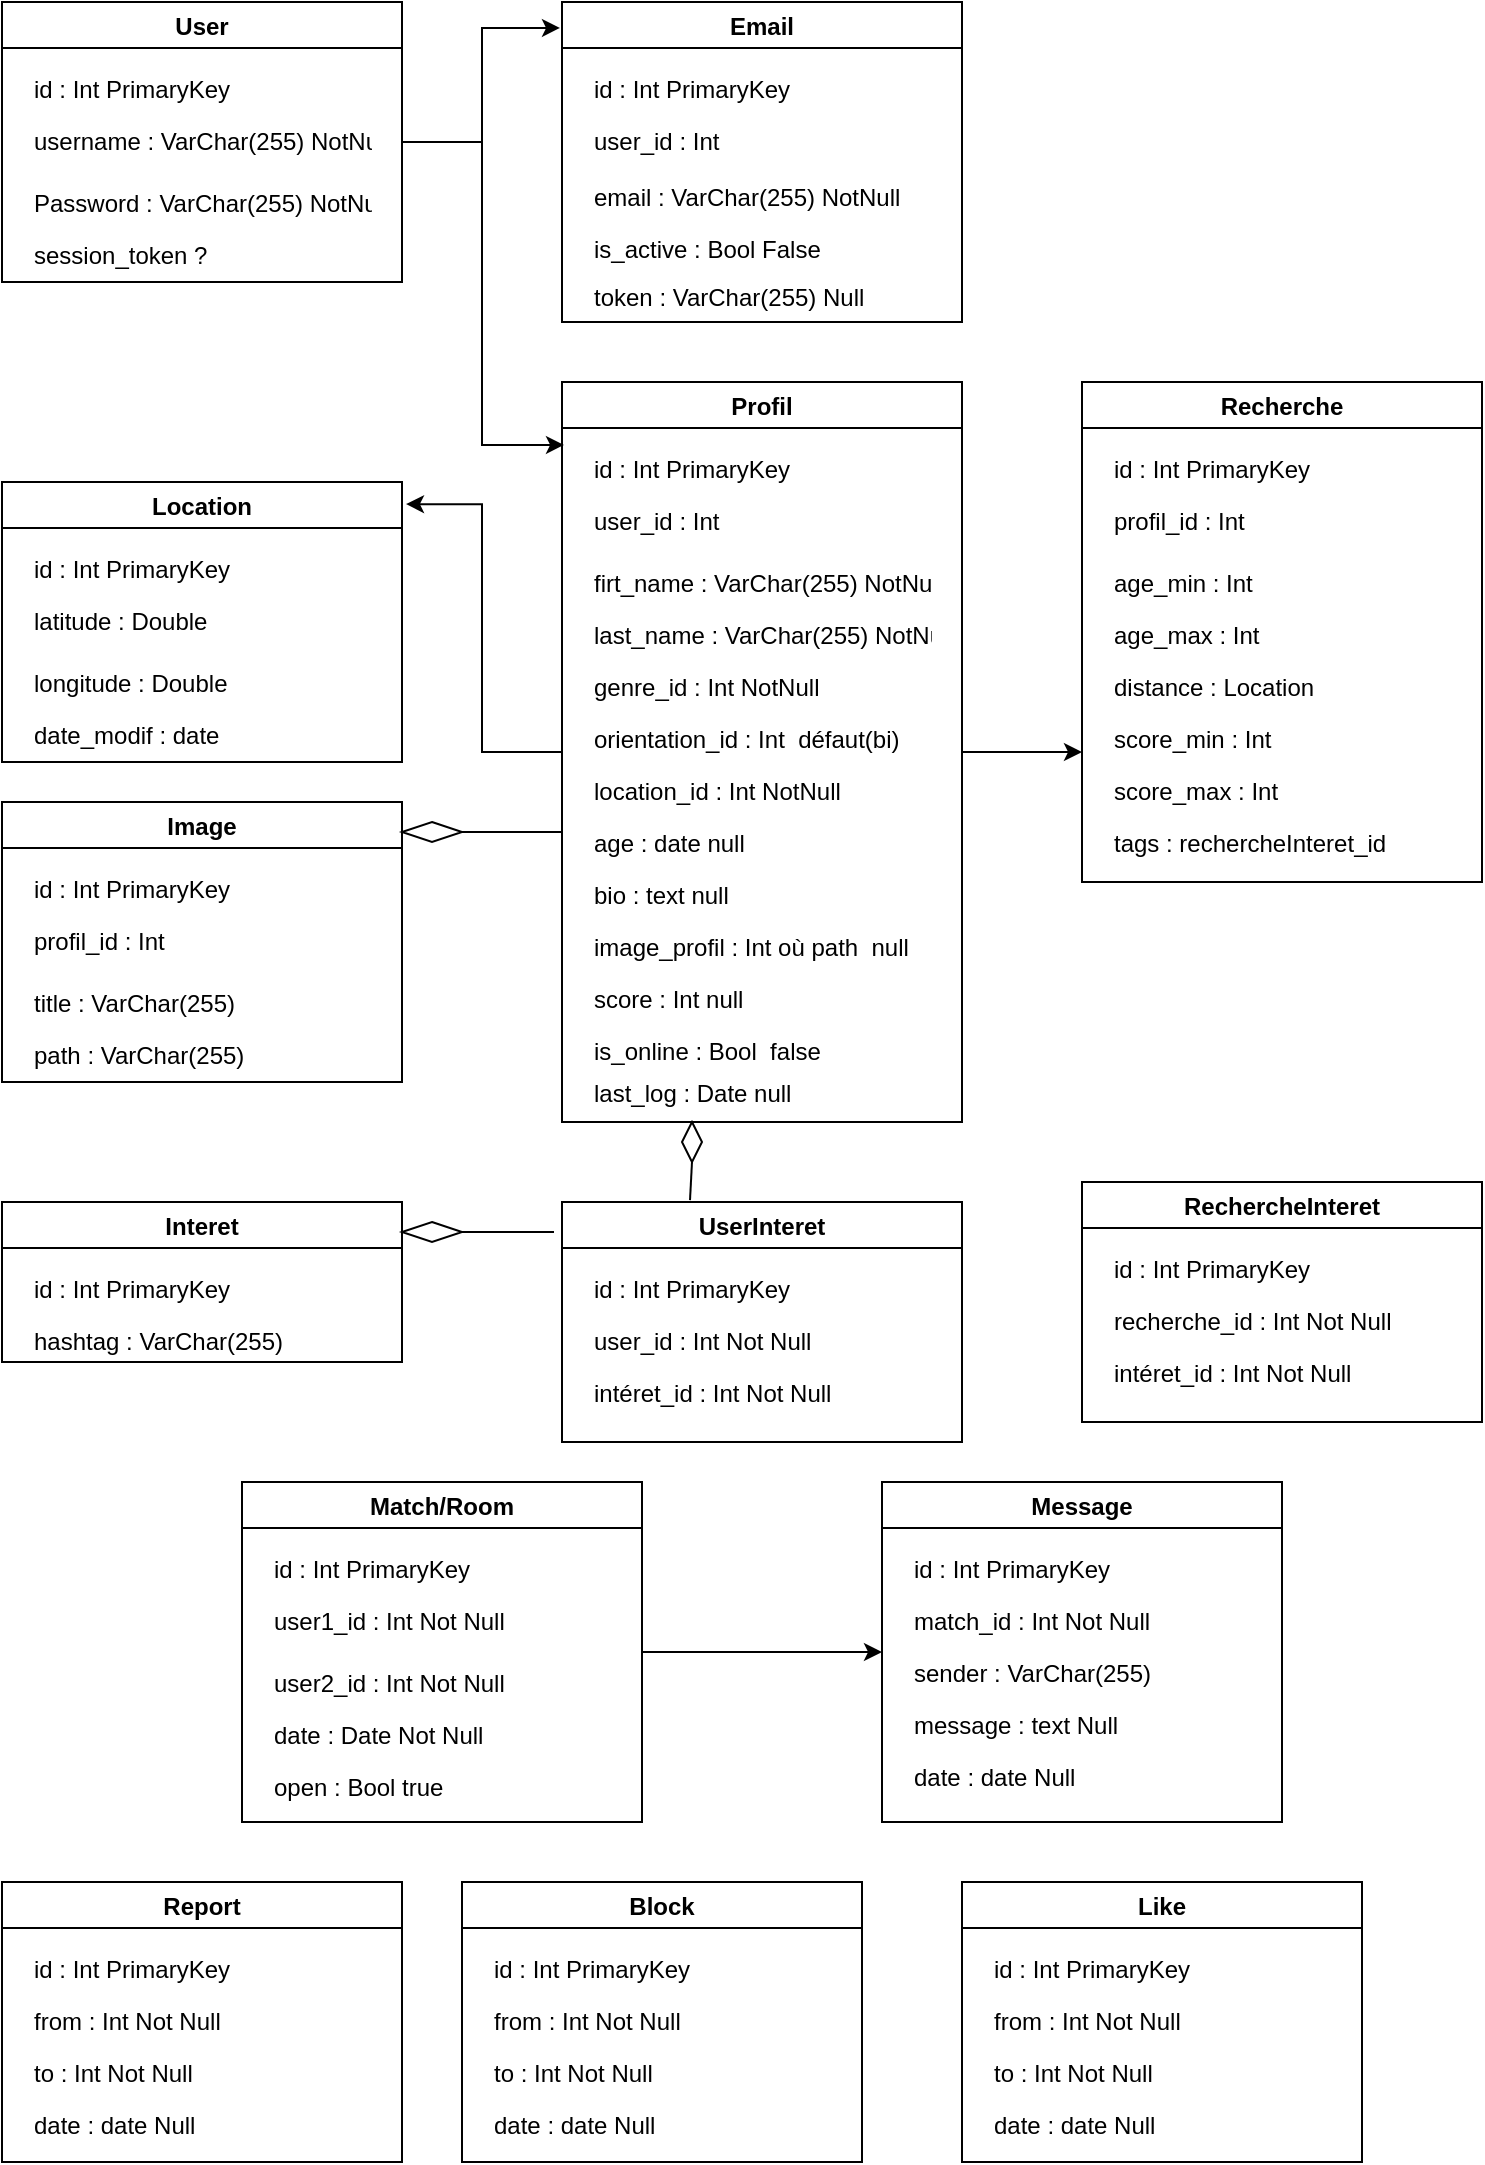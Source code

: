 <mxfile version="16.6.4"><diagram id="1mNS2_SengyeWsTd6lfm" name="Page-1"><mxGraphModel dx="886" dy="559" grid="1" gridSize="10" guides="1" tooltips="1" connect="1" arrows="1" fold="1" page="1" pageScale="1" pageWidth="827" pageHeight="1169" math="0" shadow="0"><root><mxCell id="0"/><mxCell id="1" parent="0"/><mxCell id="R6v0iToAwgXsBhXeCTBb-44" style="edgeStyle=orthogonalEdgeStyle;rounded=0;orthogonalLoop=1;jettySize=auto;html=1;entryX=-0.005;entryY=0.081;entryDx=0;entryDy=0;entryPerimeter=0;" edge="1" parent="1" source="R6v0iToAwgXsBhXeCTBb-9" target="R6v0iToAwgXsBhXeCTBb-30"><mxGeometry relative="1" as="geometry"><mxPoint x="320" y="110" as="targetPoint"/></mxGeometry></mxCell><mxCell id="R6v0iToAwgXsBhXeCTBb-45" style="edgeStyle=orthogonalEdgeStyle;rounded=0;orthogonalLoop=1;jettySize=auto;html=1;entryX=0.005;entryY=0.085;entryDx=0;entryDy=0;entryPerimeter=0;" edge="1" parent="1" source="R6v0iToAwgXsBhXeCTBb-9" target="R6v0iToAwgXsBhXeCTBb-22"><mxGeometry relative="1" as="geometry"/></mxCell><mxCell id="R6v0iToAwgXsBhXeCTBb-9" value="User" style="swimlane;" vertex="1" parent="1"><mxGeometry x="40" y="40" width="200" height="140" as="geometry"/></mxCell><mxCell id="R6v0iToAwgXsBhXeCTBb-16" value="id : Int PrimaryKey" style="text;strokeColor=none;fillColor=none;align=left;verticalAlign=top;spacingLeft=4;spacingRight=4;overflow=hidden;rotatable=0;points=[[0,0.5],[1,0.5]];portConstraint=eastwest;" vertex="1" parent="R6v0iToAwgXsBhXeCTBb-9"><mxGeometry x="10" y="30" width="180" height="26" as="geometry"/></mxCell><mxCell id="R6v0iToAwgXsBhXeCTBb-17" value="username : VarChar(255) NotNull" style="text;strokeColor=none;fillColor=none;align=left;verticalAlign=top;spacingLeft=4;spacingRight=4;overflow=hidden;rotatable=0;points=[[0,0.5],[1,0.5]];portConstraint=eastwest;" vertex="1" parent="R6v0iToAwgXsBhXeCTBb-9"><mxGeometry x="10" y="56" width="180" height="26" as="geometry"/></mxCell><mxCell id="R6v0iToAwgXsBhXeCTBb-18" value="Password : VarChar(255) NotNull" style="text;strokeColor=none;fillColor=none;align=left;verticalAlign=top;spacingLeft=4;spacingRight=4;overflow=hidden;rotatable=0;points=[[0,0.5],[1,0.5]];portConstraint=eastwest;" vertex="1" parent="R6v0iToAwgXsBhXeCTBb-9"><mxGeometry x="10" y="87" width="180" height="26" as="geometry"/></mxCell><mxCell id="R6v0iToAwgXsBhXeCTBb-19" value="session_token ?" style="text;strokeColor=none;fillColor=none;align=left;verticalAlign=top;spacingLeft=4;spacingRight=4;overflow=hidden;rotatable=0;points=[[0,0.5],[1,0.5]];portConstraint=eastwest;" vertex="1" parent="R6v0iToAwgXsBhXeCTBb-9"><mxGeometry x="10" y="113" width="180" height="26" as="geometry"/></mxCell><mxCell id="R6v0iToAwgXsBhXeCTBb-55" style="edgeStyle=orthogonalEdgeStyle;rounded=0;orthogonalLoop=1;jettySize=auto;html=1;entryX=1.01;entryY=0.079;entryDx=0;entryDy=0;entryPerimeter=0;" edge="1" parent="1" source="R6v0iToAwgXsBhXeCTBb-22" target="R6v0iToAwgXsBhXeCTBb-50"><mxGeometry relative="1" as="geometry"/></mxCell><mxCell id="R6v0iToAwgXsBhXeCTBb-136" style="edgeStyle=orthogonalEdgeStyle;rounded=0;orthogonalLoop=1;jettySize=auto;html=1;" edge="1" parent="1" source="R6v0iToAwgXsBhXeCTBb-22"><mxGeometry relative="1" as="geometry"><mxPoint x="580" y="415" as="targetPoint"/></mxGeometry></mxCell><mxCell id="R6v0iToAwgXsBhXeCTBb-22" value="Profil" style="swimlane;" vertex="1" parent="1"><mxGeometry x="320" y="230" width="200" height="370" as="geometry"/></mxCell><mxCell id="R6v0iToAwgXsBhXeCTBb-23" value="id : Int PrimaryKey" style="text;strokeColor=none;fillColor=none;align=left;verticalAlign=top;spacingLeft=4;spacingRight=4;overflow=hidden;rotatable=0;points=[[0,0.5],[1,0.5]];portConstraint=eastwest;" vertex="1" parent="R6v0iToAwgXsBhXeCTBb-22"><mxGeometry x="10" y="30" width="180" height="26" as="geometry"/></mxCell><mxCell id="R6v0iToAwgXsBhXeCTBb-24" value="user_id : Int" style="text;strokeColor=none;fillColor=none;align=left;verticalAlign=top;spacingLeft=4;spacingRight=4;overflow=hidden;rotatable=0;points=[[0,0.5],[1,0.5]];portConstraint=eastwest;" vertex="1" parent="R6v0iToAwgXsBhXeCTBb-22"><mxGeometry x="10" y="56" width="180" height="26" as="geometry"/></mxCell><mxCell id="R6v0iToAwgXsBhXeCTBb-25" value="firt_name : VarChar(255) NotNull" style="text;strokeColor=none;fillColor=none;align=left;verticalAlign=top;spacingLeft=4;spacingRight=4;overflow=hidden;rotatable=0;points=[[0,0.5],[1,0.5]];portConstraint=eastwest;" vertex="1" parent="R6v0iToAwgXsBhXeCTBb-22"><mxGeometry x="10" y="87" width="180" height="26" as="geometry"/></mxCell><mxCell id="R6v0iToAwgXsBhXeCTBb-26" value="last_name : VarChar(255) NotNull" style="text;strokeColor=none;fillColor=none;align=left;verticalAlign=top;spacingLeft=4;spacingRight=4;overflow=hidden;rotatable=0;points=[[0,0.5],[1,0.5]];portConstraint=eastwest;" vertex="1" parent="R6v0iToAwgXsBhXeCTBb-22"><mxGeometry x="10" y="113" width="180" height="26" as="geometry"/></mxCell><mxCell id="R6v0iToAwgXsBhXeCTBb-27" value="genre_id : Int NotNull" style="text;strokeColor=none;fillColor=none;align=left;verticalAlign=top;spacingLeft=4;spacingRight=4;overflow=hidden;rotatable=0;points=[[0,0.5],[1,0.5]];portConstraint=eastwest;" vertex="1" parent="R6v0iToAwgXsBhXeCTBb-22"><mxGeometry x="10" y="139" width="180" height="26" as="geometry"/></mxCell><mxCell id="R6v0iToAwgXsBhXeCTBb-28" value="orientation_id : Int  défaut(bi)" style="text;strokeColor=none;fillColor=none;align=left;verticalAlign=top;spacingLeft=4;spacingRight=4;overflow=hidden;rotatable=0;points=[[0,0.5],[1,0.5]];portConstraint=eastwest;" vertex="1" parent="R6v0iToAwgXsBhXeCTBb-22"><mxGeometry x="10" y="165" width="180" height="26" as="geometry"/></mxCell><mxCell id="R6v0iToAwgXsBhXeCTBb-47" value="location_id : Int NotNull&#10;" style="text;strokeColor=none;fillColor=none;align=left;verticalAlign=top;spacingLeft=4;spacingRight=4;overflow=hidden;rotatable=0;points=[[0,0.5],[1,0.5]];portConstraint=eastwest;" vertex="1" parent="R6v0iToAwgXsBhXeCTBb-22"><mxGeometry x="10" y="191" width="180" height="26" as="geometry"/></mxCell><mxCell id="R6v0iToAwgXsBhXeCTBb-48" value="age : date null" style="text;strokeColor=none;fillColor=none;align=left;verticalAlign=top;spacingLeft=4;spacingRight=4;overflow=hidden;rotatable=0;points=[[0,0.5],[1,0.5]];portConstraint=eastwest;" vertex="1" parent="R6v0iToAwgXsBhXeCTBb-22"><mxGeometry x="10" y="217" width="180" height="26" as="geometry"/></mxCell><mxCell id="R6v0iToAwgXsBhXeCTBb-49" value="bio : text null" style="text;strokeColor=none;fillColor=none;align=left;verticalAlign=top;spacingLeft=4;spacingRight=4;overflow=hidden;rotatable=0;points=[[0,0.5],[1,0.5]];portConstraint=eastwest;" vertex="1" parent="R6v0iToAwgXsBhXeCTBb-22"><mxGeometry x="10" y="243" width="180" height="26" as="geometry"/></mxCell><mxCell id="R6v0iToAwgXsBhXeCTBb-64" value="image_profil : Int où path  null" style="text;strokeColor=none;fillColor=none;align=left;verticalAlign=top;spacingLeft=4;spacingRight=4;overflow=hidden;rotatable=0;points=[[0,0.5],[1,0.5]];portConstraint=eastwest;" vertex="1" parent="R6v0iToAwgXsBhXeCTBb-22"><mxGeometry x="10" y="269" width="180" height="26" as="geometry"/></mxCell><mxCell id="R6v0iToAwgXsBhXeCTBb-65" value="score : Int null" style="text;strokeColor=none;fillColor=none;align=left;verticalAlign=top;spacingLeft=4;spacingRight=4;overflow=hidden;rotatable=0;points=[[0,0.5],[1,0.5]];portConstraint=eastwest;" vertex="1" parent="R6v0iToAwgXsBhXeCTBb-22"><mxGeometry x="10" y="295" width="180" height="26" as="geometry"/></mxCell><mxCell id="R6v0iToAwgXsBhXeCTBb-66" value="is_online : Bool  false" style="text;strokeColor=none;fillColor=none;align=left;verticalAlign=top;spacingLeft=4;spacingRight=4;overflow=hidden;rotatable=0;points=[[0,0.5],[1,0.5]];portConstraint=eastwest;" vertex="1" parent="R6v0iToAwgXsBhXeCTBb-22"><mxGeometry x="10" y="321" width="180" height="26" as="geometry"/></mxCell><mxCell id="R6v0iToAwgXsBhXeCTBb-67" value="last_log : Date null" style="text;strokeColor=none;fillColor=none;align=left;verticalAlign=top;spacingLeft=4;spacingRight=4;overflow=hidden;rotatable=0;points=[[0,0.5],[1,0.5]];portConstraint=eastwest;" vertex="1" parent="R6v0iToAwgXsBhXeCTBb-22"><mxGeometry x="10" y="342" width="180" height="26" as="geometry"/></mxCell><mxCell id="R6v0iToAwgXsBhXeCTBb-30" value="Email" style="swimlane;" vertex="1" parent="1"><mxGeometry x="320" y="40" width="200" height="160" as="geometry"/></mxCell><mxCell id="R6v0iToAwgXsBhXeCTBb-31" value="id : Int PrimaryKey" style="text;strokeColor=none;fillColor=none;align=left;verticalAlign=top;spacingLeft=4;spacingRight=4;overflow=hidden;rotatable=0;points=[[0,0.5],[1,0.5]];portConstraint=eastwest;" vertex="1" parent="R6v0iToAwgXsBhXeCTBb-30"><mxGeometry x="10" y="30" width="180" height="26" as="geometry"/></mxCell><mxCell id="R6v0iToAwgXsBhXeCTBb-32" value="email : VarChar(255) NotNull" style="text;strokeColor=none;fillColor=none;align=left;verticalAlign=top;spacingLeft=4;spacingRight=4;overflow=hidden;rotatable=0;points=[[0,0.5],[1,0.5]];portConstraint=eastwest;" vertex="1" parent="R6v0iToAwgXsBhXeCTBb-30"><mxGeometry x="10" y="84" width="180" height="26" as="geometry"/></mxCell><mxCell id="R6v0iToAwgXsBhXeCTBb-33" value="is_active : Bool False" style="text;strokeColor=none;fillColor=none;align=left;verticalAlign=top;spacingLeft=4;spacingRight=4;overflow=hidden;rotatable=0;points=[[0,0.5],[1,0.5]];portConstraint=eastwest;" vertex="1" parent="R6v0iToAwgXsBhXeCTBb-30"><mxGeometry x="10" y="110" width="180" height="26" as="geometry"/></mxCell><mxCell id="R6v0iToAwgXsBhXeCTBb-34" value="token : VarChar(255) Null" style="text;strokeColor=none;fillColor=none;align=left;verticalAlign=top;spacingLeft=4;spacingRight=4;overflow=hidden;rotatable=0;points=[[0,0.5],[1,0.5]];portConstraint=eastwest;" vertex="1" parent="R6v0iToAwgXsBhXeCTBb-30"><mxGeometry x="10" y="134" width="180" height="26" as="geometry"/></mxCell><mxCell id="R6v0iToAwgXsBhXeCTBb-35" value="user_id : Int" style="text;strokeColor=none;fillColor=none;align=left;verticalAlign=top;spacingLeft=4;spacingRight=4;overflow=hidden;rotatable=0;points=[[0,0.5],[1,0.5]];portConstraint=eastwest;" vertex="1" parent="R6v0iToAwgXsBhXeCTBb-30"><mxGeometry x="10" y="56" width="180" height="26" as="geometry"/></mxCell><mxCell id="R6v0iToAwgXsBhXeCTBb-50" value="Location" style="swimlane;" vertex="1" parent="1"><mxGeometry x="40" y="280" width="200" height="140" as="geometry"/></mxCell><mxCell id="R6v0iToAwgXsBhXeCTBb-51" value="id : Int PrimaryKey" style="text;strokeColor=none;fillColor=none;align=left;verticalAlign=top;spacingLeft=4;spacingRight=4;overflow=hidden;rotatable=0;points=[[0,0.5],[1,0.5]];portConstraint=eastwest;" vertex="1" parent="R6v0iToAwgXsBhXeCTBb-50"><mxGeometry x="10" y="30" width="180" height="26" as="geometry"/></mxCell><mxCell id="R6v0iToAwgXsBhXeCTBb-52" value="latitude : Double" style="text;strokeColor=none;fillColor=none;align=left;verticalAlign=top;spacingLeft=4;spacingRight=4;overflow=hidden;rotatable=0;points=[[0,0.5],[1,0.5]];portConstraint=eastwest;" vertex="1" parent="R6v0iToAwgXsBhXeCTBb-50"><mxGeometry x="10" y="56" width="180" height="26" as="geometry"/></mxCell><mxCell id="R6v0iToAwgXsBhXeCTBb-53" value="longitude : Double" style="text;strokeColor=none;fillColor=none;align=left;verticalAlign=top;spacingLeft=4;spacingRight=4;overflow=hidden;rotatable=0;points=[[0,0.5],[1,0.5]];portConstraint=eastwest;" vertex="1" parent="R6v0iToAwgXsBhXeCTBb-50"><mxGeometry x="10" y="87" width="180" height="26" as="geometry"/></mxCell><mxCell id="R6v0iToAwgXsBhXeCTBb-54" value="date_modif : date" style="text;strokeColor=none;fillColor=none;align=left;verticalAlign=top;spacingLeft=4;spacingRight=4;overflow=hidden;rotatable=0;points=[[0,0.5],[1,0.5]];portConstraint=eastwest;" vertex="1" parent="R6v0iToAwgXsBhXeCTBb-50"><mxGeometry x="10" y="113" width="180" height="26" as="geometry"/></mxCell><mxCell id="R6v0iToAwgXsBhXeCTBb-56" value="Image" style="swimlane;" vertex="1" parent="1"><mxGeometry x="40" y="440" width="200" height="140" as="geometry"/></mxCell><mxCell id="R6v0iToAwgXsBhXeCTBb-57" value="id : Int PrimaryKey" style="text;strokeColor=none;fillColor=none;align=left;verticalAlign=top;spacingLeft=4;spacingRight=4;overflow=hidden;rotatable=0;points=[[0,0.5],[1,0.5]];portConstraint=eastwest;" vertex="1" parent="R6v0iToAwgXsBhXeCTBb-56"><mxGeometry x="10" y="30" width="180" height="26" as="geometry"/></mxCell><mxCell id="R6v0iToAwgXsBhXeCTBb-58" value="profil_id : Int" style="text;strokeColor=none;fillColor=none;align=left;verticalAlign=top;spacingLeft=4;spacingRight=4;overflow=hidden;rotatable=0;points=[[0,0.5],[1,0.5]];portConstraint=eastwest;" vertex="1" parent="R6v0iToAwgXsBhXeCTBb-56"><mxGeometry x="10" y="56" width="180" height="26" as="geometry"/></mxCell><mxCell id="R6v0iToAwgXsBhXeCTBb-59" value="title : VarChar(255)" style="text;strokeColor=none;fillColor=none;align=left;verticalAlign=top;spacingLeft=4;spacingRight=4;overflow=hidden;rotatable=0;points=[[0,0.5],[1,0.5]];portConstraint=eastwest;" vertex="1" parent="R6v0iToAwgXsBhXeCTBb-56"><mxGeometry x="10" y="87" width="180" height="26" as="geometry"/></mxCell><mxCell id="R6v0iToAwgXsBhXeCTBb-60" value="path : VarChar(255)" style="text;strokeColor=none;fillColor=none;align=left;verticalAlign=top;spacingLeft=4;spacingRight=4;overflow=hidden;rotatable=0;points=[[0,0.5],[1,0.5]];portConstraint=eastwest;" vertex="1" parent="R6v0iToAwgXsBhXeCTBb-56"><mxGeometry x="10" y="113" width="180" height="26" as="geometry"/></mxCell><mxCell id="R6v0iToAwgXsBhXeCTBb-61" value="" style="rhombus;whiteSpace=wrap;html=1;" vertex="1" parent="1"><mxGeometry x="240" y="450" width="30" height="10" as="geometry"/></mxCell><mxCell id="R6v0iToAwgXsBhXeCTBb-63" value="" style="endArrow=none;html=1;rounded=0;entryX=0;entryY=0.5;entryDx=0;entryDy=0;exitX=1;exitY=0.5;exitDx=0;exitDy=0;" edge="1" parent="1" source="R6v0iToAwgXsBhXeCTBb-56" target="R6v0iToAwgXsBhXeCTBb-61"><mxGeometry width="50" height="50" relative="1" as="geometry"><mxPoint x="240" y="540" as="sourcePoint"/><mxPoint x="290" y="490" as="targetPoint"/></mxGeometry></mxCell><mxCell id="R6v0iToAwgXsBhXeCTBb-68" value="Interet" style="swimlane;" vertex="1" parent="1"><mxGeometry x="40" y="640" width="200" height="80" as="geometry"/></mxCell><mxCell id="R6v0iToAwgXsBhXeCTBb-69" value="id : Int PrimaryKey" style="text;strokeColor=none;fillColor=none;align=left;verticalAlign=top;spacingLeft=4;spacingRight=4;overflow=hidden;rotatable=0;points=[[0,0.5],[1,0.5]];portConstraint=eastwest;" vertex="1" parent="R6v0iToAwgXsBhXeCTBb-68"><mxGeometry x="10" y="30" width="180" height="26" as="geometry"/></mxCell><mxCell id="R6v0iToAwgXsBhXeCTBb-70" value="hashtag : VarChar(255)" style="text;strokeColor=none;fillColor=none;align=left;verticalAlign=top;spacingLeft=4;spacingRight=4;overflow=hidden;rotatable=0;points=[[0,0.5],[1,0.5]];portConstraint=eastwest;" vertex="1" parent="R6v0iToAwgXsBhXeCTBb-68"><mxGeometry x="10" y="56" width="180" height="26" as="geometry"/></mxCell><mxCell id="R6v0iToAwgXsBhXeCTBb-78" value="" style="endArrow=none;html=1;rounded=0;exitX=1;exitY=0.5;exitDx=0;exitDy=0;" edge="1" parent="1" source="R6v0iToAwgXsBhXeCTBb-61"><mxGeometry width="50" height="50" relative="1" as="geometry"><mxPoint x="270" y="530" as="sourcePoint"/><mxPoint x="320" y="455" as="targetPoint"/></mxGeometry></mxCell><mxCell id="R6v0iToAwgXsBhXeCTBb-79" value="UserInteret" style="swimlane;" vertex="1" parent="1"><mxGeometry x="320" y="640" width="200" height="120" as="geometry"/></mxCell><mxCell id="R6v0iToAwgXsBhXeCTBb-80" value="id : Int PrimaryKey" style="text;strokeColor=none;fillColor=none;align=left;verticalAlign=top;spacingLeft=4;spacingRight=4;overflow=hidden;rotatable=0;points=[[0,0.5],[1,0.5]];portConstraint=eastwest;" vertex="1" parent="R6v0iToAwgXsBhXeCTBb-79"><mxGeometry x="10" y="30" width="180" height="26" as="geometry"/></mxCell><mxCell id="R6v0iToAwgXsBhXeCTBb-81" value="user_id : Int Not Null" style="text;strokeColor=none;fillColor=none;align=left;verticalAlign=top;spacingLeft=4;spacingRight=4;overflow=hidden;rotatable=0;points=[[0,0.5],[1,0.5]];portConstraint=eastwest;" vertex="1" parent="R6v0iToAwgXsBhXeCTBb-79"><mxGeometry x="10" y="56" width="180" height="26" as="geometry"/></mxCell><mxCell id="R6v0iToAwgXsBhXeCTBb-82" value="intéret_id : Int Not Null" style="text;strokeColor=none;fillColor=none;align=left;verticalAlign=top;spacingLeft=4;spacingRight=4;overflow=hidden;rotatable=0;points=[[0,0.5],[1,0.5]];portConstraint=eastwest;" vertex="1" parent="R6v0iToAwgXsBhXeCTBb-79"><mxGeometry x="10" y="82" width="180" height="26" as="geometry"/></mxCell><mxCell id="R6v0iToAwgXsBhXeCTBb-83" value="" style="rhombus;whiteSpace=wrap;html=1;" vertex="1" parent="1"><mxGeometry x="240" y="650" width="30" height="10" as="geometry"/></mxCell><mxCell id="R6v0iToAwgXsBhXeCTBb-84" value="" style="rhombus;whiteSpace=wrap;html=1;" vertex="1" parent="1"><mxGeometry x="380" y="600" width="10" height="20" as="geometry"/></mxCell><mxCell id="R6v0iToAwgXsBhXeCTBb-85" value="" style="endArrow=none;html=1;rounded=0;exitX=1;exitY=0.5;exitDx=0;exitDy=0;entryX=-0.02;entryY=0.125;entryDx=0;entryDy=0;entryPerimeter=0;" edge="1" parent="1" source="R6v0iToAwgXsBhXeCTBb-83" target="R6v0iToAwgXsBhXeCTBb-79"><mxGeometry width="50" height="50" relative="1" as="geometry"><mxPoint x="270" y="710" as="sourcePoint"/><mxPoint x="320" y="660" as="targetPoint"/></mxGeometry></mxCell><mxCell id="R6v0iToAwgXsBhXeCTBb-87" value="" style="endArrow=none;html=1;rounded=0;entryX=0.5;entryY=1;entryDx=0;entryDy=0;exitX=0.32;exitY=-0.008;exitDx=0;exitDy=0;exitPerimeter=0;" edge="1" parent="1" source="R6v0iToAwgXsBhXeCTBb-79" target="R6v0iToAwgXsBhXeCTBb-84"><mxGeometry width="50" height="50" relative="1" as="geometry"><mxPoint x="360" y="660" as="sourcePoint"/><mxPoint x="410" y="610" as="targetPoint"/></mxGeometry></mxCell><mxCell id="R6v0iToAwgXsBhXeCTBb-116" style="edgeStyle=orthogonalEdgeStyle;rounded=0;orthogonalLoop=1;jettySize=auto;html=1;entryX=0;entryY=0.5;entryDx=0;entryDy=0;" edge="1" parent="1" source="R6v0iToAwgXsBhXeCTBb-88" target="R6v0iToAwgXsBhXeCTBb-110"><mxGeometry relative="1" as="geometry"/></mxCell><mxCell id="R6v0iToAwgXsBhXeCTBb-88" value="Match/Room" style="swimlane;" vertex="1" parent="1"><mxGeometry x="160" y="780" width="200" height="170" as="geometry"/></mxCell><mxCell id="R6v0iToAwgXsBhXeCTBb-89" value="id : Int PrimaryKey" style="text;strokeColor=none;fillColor=none;align=left;verticalAlign=top;spacingLeft=4;spacingRight=4;overflow=hidden;rotatable=0;points=[[0,0.5],[1,0.5]];portConstraint=eastwest;" vertex="1" parent="R6v0iToAwgXsBhXeCTBb-88"><mxGeometry x="10" y="30" width="180" height="26" as="geometry"/></mxCell><mxCell id="R6v0iToAwgXsBhXeCTBb-90" value="user1_id : Int Not Null" style="text;strokeColor=none;fillColor=none;align=left;verticalAlign=top;spacingLeft=4;spacingRight=4;overflow=hidden;rotatable=0;points=[[0,0.5],[1,0.5]];portConstraint=eastwest;" vertex="1" parent="R6v0iToAwgXsBhXeCTBb-88"><mxGeometry x="10" y="56" width="180" height="26" as="geometry"/></mxCell><mxCell id="R6v0iToAwgXsBhXeCTBb-91" value="user2_id : Int Not Null" style="text;strokeColor=none;fillColor=none;align=left;verticalAlign=top;spacingLeft=4;spacingRight=4;overflow=hidden;rotatable=0;points=[[0,0.5],[1,0.5]];portConstraint=eastwest;" vertex="1" parent="R6v0iToAwgXsBhXeCTBb-88"><mxGeometry x="10" y="87" width="180" height="26" as="geometry"/></mxCell><mxCell id="R6v0iToAwgXsBhXeCTBb-92" value="date : Date Not Null" style="text;strokeColor=none;fillColor=none;align=left;verticalAlign=top;spacingLeft=4;spacingRight=4;overflow=hidden;rotatable=0;points=[[0,0.5],[1,0.5]];portConstraint=eastwest;" vertex="1" parent="R6v0iToAwgXsBhXeCTBb-88"><mxGeometry x="10" y="113" width="180" height="26" as="geometry"/></mxCell><mxCell id="R6v0iToAwgXsBhXeCTBb-93" value="open : Bool true" style="text;strokeColor=none;fillColor=none;align=left;verticalAlign=top;spacingLeft=4;spacingRight=4;overflow=hidden;rotatable=0;points=[[0,0.5],[1,0.5]];portConstraint=eastwest;" vertex="1" parent="R6v0iToAwgXsBhXeCTBb-88"><mxGeometry x="10" y="139" width="180" height="26" as="geometry"/></mxCell><mxCell id="R6v0iToAwgXsBhXeCTBb-95" value="Like" style="swimlane;" vertex="1" parent="1"><mxGeometry x="520" y="980" width="200" height="140" as="geometry"/></mxCell><mxCell id="R6v0iToAwgXsBhXeCTBb-96" value="id : Int PrimaryKey" style="text;strokeColor=none;fillColor=none;align=left;verticalAlign=top;spacingLeft=4;spacingRight=4;overflow=hidden;rotatable=0;points=[[0,0.5],[1,0.5]];portConstraint=eastwest;" vertex="1" parent="R6v0iToAwgXsBhXeCTBb-95"><mxGeometry x="10" y="30" width="180" height="26" as="geometry"/></mxCell><mxCell id="R6v0iToAwgXsBhXeCTBb-97" value="from : Int Not Null" style="text;strokeColor=none;fillColor=none;align=left;verticalAlign=top;spacingLeft=4;spacingRight=4;overflow=hidden;rotatable=0;points=[[0,0.5],[1,0.5]];portConstraint=eastwest;" vertex="1" parent="R6v0iToAwgXsBhXeCTBb-95"><mxGeometry x="10" y="56" width="180" height="26" as="geometry"/></mxCell><mxCell id="R6v0iToAwgXsBhXeCTBb-98" value="to : Int Not Null" style="text;strokeColor=none;fillColor=none;align=left;verticalAlign=top;spacingLeft=4;spacingRight=4;overflow=hidden;rotatable=0;points=[[0,0.5],[1,0.5]];portConstraint=eastwest;" vertex="1" parent="R6v0iToAwgXsBhXeCTBb-95"><mxGeometry x="10" y="82" width="180" height="26" as="geometry"/></mxCell><mxCell id="R6v0iToAwgXsBhXeCTBb-99" value="date : date Null" style="text;strokeColor=none;fillColor=none;align=left;verticalAlign=top;spacingLeft=4;spacingRight=4;overflow=hidden;rotatable=0;points=[[0,0.5],[1,0.5]];portConstraint=eastwest;" vertex="1" parent="R6v0iToAwgXsBhXeCTBb-95"><mxGeometry x="10" y="108" width="180" height="26" as="geometry"/></mxCell><mxCell id="R6v0iToAwgXsBhXeCTBb-100" value="Report" style="swimlane;" vertex="1" parent="1"><mxGeometry x="40" y="980" width="200" height="140" as="geometry"/></mxCell><mxCell id="R6v0iToAwgXsBhXeCTBb-101" value="id : Int PrimaryKey" style="text;strokeColor=none;fillColor=none;align=left;verticalAlign=top;spacingLeft=4;spacingRight=4;overflow=hidden;rotatable=0;points=[[0,0.5],[1,0.5]];portConstraint=eastwest;" vertex="1" parent="R6v0iToAwgXsBhXeCTBb-100"><mxGeometry x="10" y="30" width="180" height="26" as="geometry"/></mxCell><mxCell id="R6v0iToAwgXsBhXeCTBb-102" value="from : Int Not Null" style="text;strokeColor=none;fillColor=none;align=left;verticalAlign=top;spacingLeft=4;spacingRight=4;overflow=hidden;rotatable=0;points=[[0,0.5],[1,0.5]];portConstraint=eastwest;" vertex="1" parent="R6v0iToAwgXsBhXeCTBb-100"><mxGeometry x="10" y="56" width="180" height="26" as="geometry"/></mxCell><mxCell id="R6v0iToAwgXsBhXeCTBb-103" value="to : Int Not Null" style="text;strokeColor=none;fillColor=none;align=left;verticalAlign=top;spacingLeft=4;spacingRight=4;overflow=hidden;rotatable=0;points=[[0,0.5],[1,0.5]];portConstraint=eastwest;" vertex="1" parent="R6v0iToAwgXsBhXeCTBb-100"><mxGeometry x="10" y="82" width="180" height="26" as="geometry"/></mxCell><mxCell id="R6v0iToAwgXsBhXeCTBb-104" value="date : date Null" style="text;strokeColor=none;fillColor=none;align=left;verticalAlign=top;spacingLeft=4;spacingRight=4;overflow=hidden;rotatable=0;points=[[0,0.5],[1,0.5]];portConstraint=eastwest;" vertex="1" parent="R6v0iToAwgXsBhXeCTBb-100"><mxGeometry x="10" y="108" width="180" height="26" as="geometry"/></mxCell><mxCell id="R6v0iToAwgXsBhXeCTBb-105" value="Block" style="swimlane;" vertex="1" parent="1"><mxGeometry x="270" y="980" width="200" height="140" as="geometry"/></mxCell><mxCell id="R6v0iToAwgXsBhXeCTBb-106" value="id : Int PrimaryKey" style="text;strokeColor=none;fillColor=none;align=left;verticalAlign=top;spacingLeft=4;spacingRight=4;overflow=hidden;rotatable=0;points=[[0,0.5],[1,0.5]];portConstraint=eastwest;" vertex="1" parent="R6v0iToAwgXsBhXeCTBb-105"><mxGeometry x="10" y="30" width="180" height="26" as="geometry"/></mxCell><mxCell id="R6v0iToAwgXsBhXeCTBb-107" value="from : Int Not Null" style="text;strokeColor=none;fillColor=none;align=left;verticalAlign=top;spacingLeft=4;spacingRight=4;overflow=hidden;rotatable=0;points=[[0,0.5],[1,0.5]];portConstraint=eastwest;" vertex="1" parent="R6v0iToAwgXsBhXeCTBb-105"><mxGeometry x="10" y="56" width="180" height="26" as="geometry"/></mxCell><mxCell id="R6v0iToAwgXsBhXeCTBb-108" value="to : Int Not Null" style="text;strokeColor=none;fillColor=none;align=left;verticalAlign=top;spacingLeft=4;spacingRight=4;overflow=hidden;rotatable=0;points=[[0,0.5],[1,0.5]];portConstraint=eastwest;" vertex="1" parent="R6v0iToAwgXsBhXeCTBb-105"><mxGeometry x="10" y="82" width="180" height="26" as="geometry"/></mxCell><mxCell id="R6v0iToAwgXsBhXeCTBb-109" value="date : date Null" style="text;strokeColor=none;fillColor=none;align=left;verticalAlign=top;spacingLeft=4;spacingRight=4;overflow=hidden;rotatable=0;points=[[0,0.5],[1,0.5]];portConstraint=eastwest;" vertex="1" parent="R6v0iToAwgXsBhXeCTBb-105"><mxGeometry x="10" y="108" width="180" height="26" as="geometry"/></mxCell><mxCell id="R6v0iToAwgXsBhXeCTBb-110" value="Message" style="swimlane;" vertex="1" parent="1"><mxGeometry x="480" y="780" width="200" height="170" as="geometry"/></mxCell><mxCell id="R6v0iToAwgXsBhXeCTBb-111" value="id : Int PrimaryKey" style="text;strokeColor=none;fillColor=none;align=left;verticalAlign=top;spacingLeft=4;spacingRight=4;overflow=hidden;rotatable=0;points=[[0,0.5],[1,0.5]];portConstraint=eastwest;" vertex="1" parent="R6v0iToAwgXsBhXeCTBb-110"><mxGeometry x="10" y="30" width="180" height="26" as="geometry"/></mxCell><mxCell id="R6v0iToAwgXsBhXeCTBb-112" value="match_id : Int Not Null" style="text;strokeColor=none;fillColor=none;align=left;verticalAlign=top;spacingLeft=4;spacingRight=4;overflow=hidden;rotatable=0;points=[[0,0.5],[1,0.5]];portConstraint=eastwest;" vertex="1" parent="R6v0iToAwgXsBhXeCTBb-110"><mxGeometry x="10" y="56" width="180" height="26" as="geometry"/></mxCell><mxCell id="R6v0iToAwgXsBhXeCTBb-113" value="sender : VarChar(255)" style="text;strokeColor=none;fillColor=none;align=left;verticalAlign=top;spacingLeft=4;spacingRight=4;overflow=hidden;rotatable=0;points=[[0,0.5],[1,0.5]];portConstraint=eastwest;" vertex="1" parent="R6v0iToAwgXsBhXeCTBb-110"><mxGeometry x="10" y="82" width="180" height="26" as="geometry"/></mxCell><mxCell id="R6v0iToAwgXsBhXeCTBb-114" value="date : date Null" style="text;strokeColor=none;fillColor=none;align=left;verticalAlign=top;spacingLeft=4;spacingRight=4;overflow=hidden;rotatable=0;points=[[0,0.5],[1,0.5]];portConstraint=eastwest;" vertex="1" parent="R6v0iToAwgXsBhXeCTBb-110"><mxGeometry x="10" y="134" width="180" height="26" as="geometry"/></mxCell><mxCell id="R6v0iToAwgXsBhXeCTBb-115" value="message : text Null" style="text;strokeColor=none;fillColor=none;align=left;verticalAlign=top;spacingLeft=4;spacingRight=4;overflow=hidden;rotatable=0;points=[[0,0.5],[1,0.5]];portConstraint=eastwest;" vertex="1" parent="R6v0iToAwgXsBhXeCTBb-110"><mxGeometry x="10" y="108" width="180" height="26" as="geometry"/></mxCell><mxCell id="R6v0iToAwgXsBhXeCTBb-117" value="Recherche" style="swimlane;" vertex="1" parent="1"><mxGeometry x="580" y="230" width="200" height="250" as="geometry"/></mxCell><mxCell id="R6v0iToAwgXsBhXeCTBb-118" value="id : Int PrimaryKey" style="text;strokeColor=none;fillColor=none;align=left;verticalAlign=top;spacingLeft=4;spacingRight=4;overflow=hidden;rotatable=0;points=[[0,0.5],[1,0.5]];portConstraint=eastwest;" vertex="1" parent="R6v0iToAwgXsBhXeCTBb-117"><mxGeometry x="10" y="30" width="180" height="26" as="geometry"/></mxCell><mxCell id="R6v0iToAwgXsBhXeCTBb-119" value="profil_id : Int" style="text;strokeColor=none;fillColor=none;align=left;verticalAlign=top;spacingLeft=4;spacingRight=4;overflow=hidden;rotatable=0;points=[[0,0.5],[1,0.5]];portConstraint=eastwest;" vertex="1" parent="R6v0iToAwgXsBhXeCTBb-117"><mxGeometry x="10" y="56" width="180" height="26" as="geometry"/></mxCell><mxCell id="R6v0iToAwgXsBhXeCTBb-120" value="age_min : Int" style="text;strokeColor=none;fillColor=none;align=left;verticalAlign=top;spacingLeft=4;spacingRight=4;overflow=hidden;rotatable=0;points=[[0,0.5],[1,0.5]];portConstraint=eastwest;" vertex="1" parent="R6v0iToAwgXsBhXeCTBb-117"><mxGeometry x="10" y="87" width="180" height="26" as="geometry"/></mxCell><mxCell id="R6v0iToAwgXsBhXeCTBb-121" value="age_max : Int" style="text;strokeColor=none;fillColor=none;align=left;verticalAlign=top;spacingLeft=4;spacingRight=4;overflow=hidden;rotatable=0;points=[[0,0.5],[1,0.5]];portConstraint=eastwest;" vertex="1" parent="R6v0iToAwgXsBhXeCTBb-117"><mxGeometry x="10" y="113" width="180" height="26" as="geometry"/></mxCell><mxCell id="R6v0iToAwgXsBhXeCTBb-122" value="distance : Location" style="text;strokeColor=none;fillColor=none;align=left;verticalAlign=top;spacingLeft=4;spacingRight=4;overflow=hidden;rotatable=0;points=[[0,0.5],[1,0.5]];portConstraint=eastwest;" vertex="1" parent="R6v0iToAwgXsBhXeCTBb-117"><mxGeometry x="10" y="139" width="180" height="26" as="geometry"/></mxCell><mxCell id="R6v0iToAwgXsBhXeCTBb-123" value="score_min : Int" style="text;strokeColor=none;fillColor=none;align=left;verticalAlign=top;spacingLeft=4;spacingRight=4;overflow=hidden;rotatable=0;points=[[0,0.5],[1,0.5]];portConstraint=eastwest;" vertex="1" parent="R6v0iToAwgXsBhXeCTBb-117"><mxGeometry x="10" y="165" width="180" height="26" as="geometry"/></mxCell><mxCell id="R6v0iToAwgXsBhXeCTBb-124" value="score_max : Int" style="text;strokeColor=none;fillColor=none;align=left;verticalAlign=top;spacingLeft=4;spacingRight=4;overflow=hidden;rotatable=0;points=[[0,0.5],[1,0.5]];portConstraint=eastwest;" vertex="1" parent="R6v0iToAwgXsBhXeCTBb-117"><mxGeometry x="10" y="191" width="180" height="26" as="geometry"/></mxCell><mxCell id="R6v0iToAwgXsBhXeCTBb-125" value="tags : rechercheInteret_id" style="text;strokeColor=none;fillColor=none;align=left;verticalAlign=top;spacingLeft=4;spacingRight=4;overflow=hidden;rotatable=0;points=[[0,0.5],[1,0.5]];portConstraint=eastwest;" vertex="1" parent="R6v0iToAwgXsBhXeCTBb-117"><mxGeometry x="10" y="217" width="180" height="26" as="geometry"/></mxCell><mxCell id="R6v0iToAwgXsBhXeCTBb-132" value="RechercheInteret" style="swimlane;" vertex="1" parent="1"><mxGeometry x="580" y="630" width="200" height="120" as="geometry"/></mxCell><mxCell id="R6v0iToAwgXsBhXeCTBb-133" value="id : Int PrimaryKey" style="text;strokeColor=none;fillColor=none;align=left;verticalAlign=top;spacingLeft=4;spacingRight=4;overflow=hidden;rotatable=0;points=[[0,0.5],[1,0.5]];portConstraint=eastwest;" vertex="1" parent="R6v0iToAwgXsBhXeCTBb-132"><mxGeometry x="10" y="30" width="180" height="26" as="geometry"/></mxCell><mxCell id="R6v0iToAwgXsBhXeCTBb-134" value="recherche_id : Int Not Null" style="text;strokeColor=none;fillColor=none;align=left;verticalAlign=top;spacingLeft=4;spacingRight=4;overflow=hidden;rotatable=0;points=[[0,0.5],[1,0.5]];portConstraint=eastwest;" vertex="1" parent="R6v0iToAwgXsBhXeCTBb-132"><mxGeometry x="10" y="56" width="180" height="26" as="geometry"/></mxCell><mxCell id="R6v0iToAwgXsBhXeCTBb-135" value="intéret_id : Int Not Null" style="text;strokeColor=none;fillColor=none;align=left;verticalAlign=top;spacingLeft=4;spacingRight=4;overflow=hidden;rotatable=0;points=[[0,0.5],[1,0.5]];portConstraint=eastwest;" vertex="1" parent="R6v0iToAwgXsBhXeCTBb-132"><mxGeometry x="10" y="82" width="180" height="26" as="geometry"/></mxCell></root></mxGraphModel></diagram></mxfile>